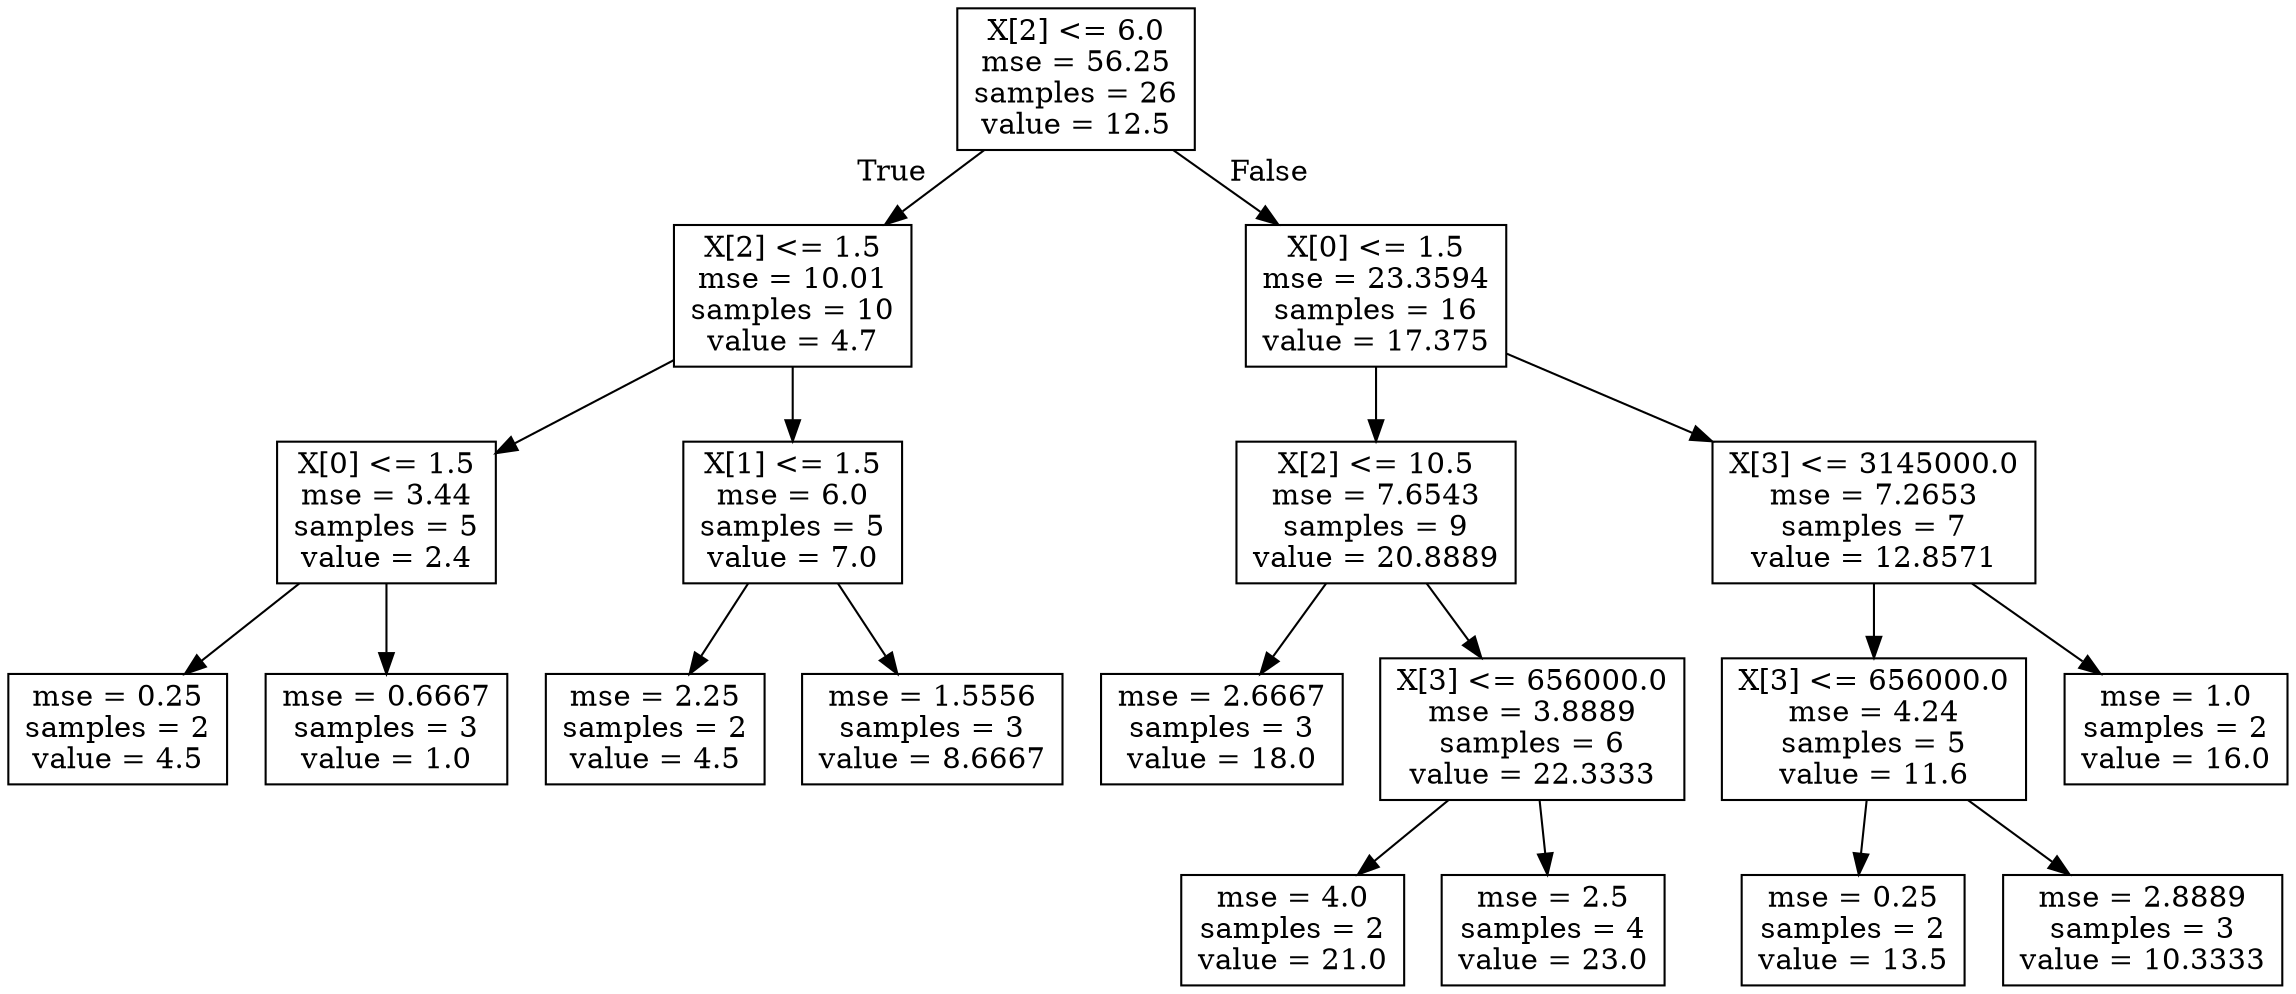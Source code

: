 digraph Tree {
node [shape=box] ;
0 [label="X[2] <= 6.0\nmse = 56.25\nsamples = 26\nvalue = 12.5"] ;
1 [label="X[2] <= 1.5\nmse = 10.01\nsamples = 10\nvalue = 4.7"] ;
0 -> 1 [labeldistance=2.5, labelangle=45, headlabel="True"] ;
2 [label="X[0] <= 1.5\nmse = 3.44\nsamples = 5\nvalue = 2.4"] ;
1 -> 2 ;
3 [label="mse = 0.25\nsamples = 2\nvalue = 4.5"] ;
2 -> 3 ;
4 [label="mse = 0.6667\nsamples = 3\nvalue = 1.0"] ;
2 -> 4 ;
5 [label="X[1] <= 1.5\nmse = 6.0\nsamples = 5\nvalue = 7.0"] ;
1 -> 5 ;
6 [label="mse = 2.25\nsamples = 2\nvalue = 4.5"] ;
5 -> 6 ;
7 [label="mse = 1.5556\nsamples = 3\nvalue = 8.6667"] ;
5 -> 7 ;
8 [label="X[0] <= 1.5\nmse = 23.3594\nsamples = 16\nvalue = 17.375"] ;
0 -> 8 [labeldistance=2.5, labelangle=-45, headlabel="False"] ;
9 [label="X[2] <= 10.5\nmse = 7.6543\nsamples = 9\nvalue = 20.8889"] ;
8 -> 9 ;
10 [label="mse = 2.6667\nsamples = 3\nvalue = 18.0"] ;
9 -> 10 ;
11 [label="X[3] <= 656000.0\nmse = 3.8889\nsamples = 6\nvalue = 22.3333"] ;
9 -> 11 ;
12 [label="mse = 4.0\nsamples = 2\nvalue = 21.0"] ;
11 -> 12 ;
13 [label="mse = 2.5\nsamples = 4\nvalue = 23.0"] ;
11 -> 13 ;
14 [label="X[3] <= 3145000.0\nmse = 7.2653\nsamples = 7\nvalue = 12.8571"] ;
8 -> 14 ;
15 [label="X[3] <= 656000.0\nmse = 4.24\nsamples = 5\nvalue = 11.6"] ;
14 -> 15 ;
16 [label="mse = 0.25\nsamples = 2\nvalue = 13.5"] ;
15 -> 16 ;
17 [label="mse = 2.8889\nsamples = 3\nvalue = 10.3333"] ;
15 -> 17 ;
18 [label="mse = 1.0\nsamples = 2\nvalue = 16.0"] ;
14 -> 18 ;
}